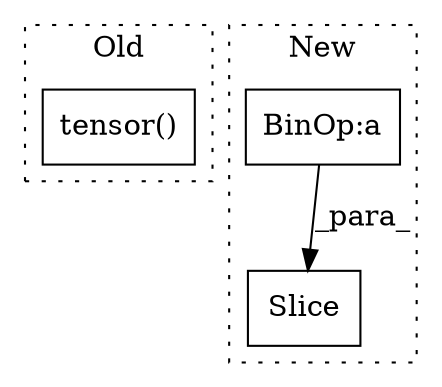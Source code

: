 digraph G {
subgraph cluster0 {
1 [label="tensor()" a="75" s="3653,3714" l="13,1" shape="box"];
label = "Old";
style="dotted";
}
subgraph cluster1 {
2 [label="Slice" a="80" s="3589" l="20" shape="box"];
3 [label="BinOp:a" a="82" s="3596" l="3" shape="box"];
label = "New";
style="dotted";
}
3 -> 2 [label="_para_"];
}